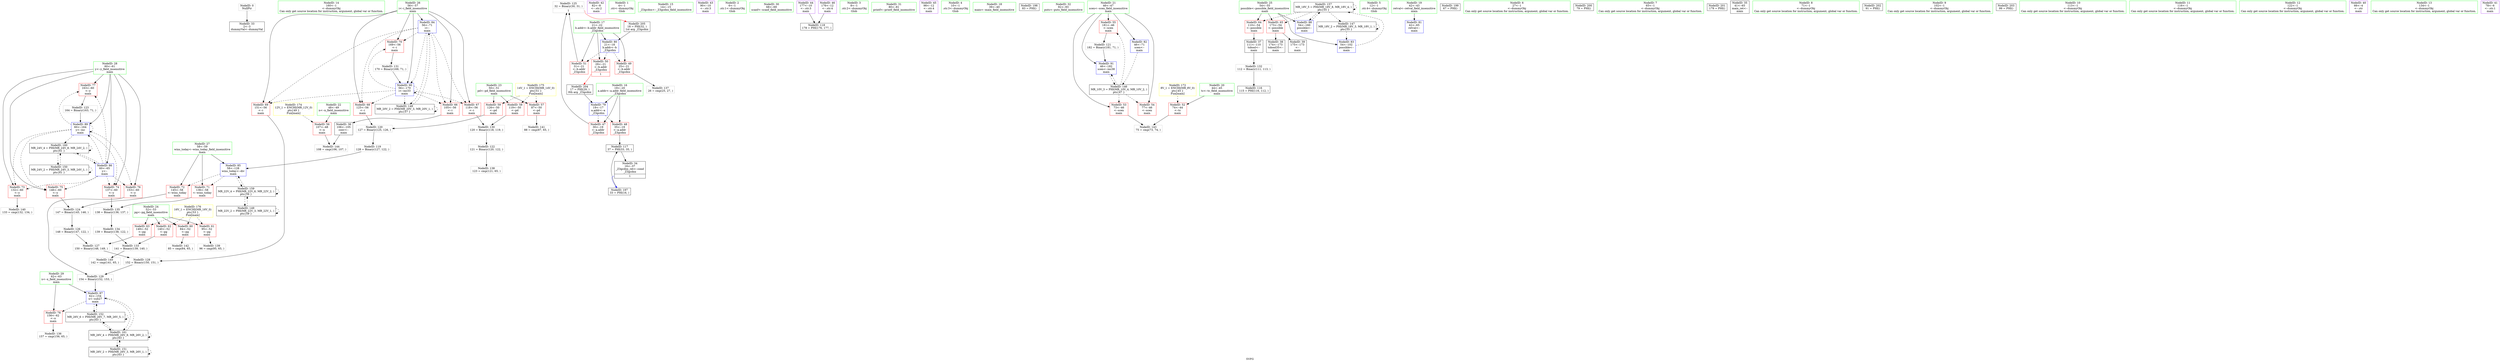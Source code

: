 digraph "SVFG" {
	label="SVFG";

	Node0x55a223b81300 [shape=record,color=grey,label="{NodeID: 0\nNullPtr}"];
	Node0x55a223b81300 -> Node0x55a223b9ca00[style=solid];
	Node0x55a223b90a90 [shape=record,color=green,label="{NodeID: 14\n160\<--1\n\<--dummyObj\nCan only get source location for instruction, argument, global var or function.}"];
	Node0x55a223b9c590 [shape=record,color=green,label="{NodeID: 28\n60\<--61\ny\<--y_field_insensitive\nmain\n}"];
	Node0x55a223b9c590 -> Node0x55a223b9fad0[style=solid];
	Node0x55a223b9c590 -> Node0x55a223b9fba0[style=solid];
	Node0x55a223b9c590 -> Node0x55a223b9fc70[style=solid];
	Node0x55a223b9c590 -> Node0x55a223b9fd40[style=solid];
	Node0x55a223b9c590 -> Node0x55a223b9fe10[style=solid];
	Node0x55a223b9c590 -> Node0x55a223ba0560[style=solid];
	Node0x55a223b9c590 -> Node0x55a223ba07d0[style=solid];
	Node0x55a223b9e010 [shape=record,color=grey,label="{NodeID: 125\n32 = Binary(30, 31, )\n|{<s0>1}}"];
	Node0x55a223b9e010:s0 -> Node0x55a223bbfee0[style=solid,color=red];
	Node0x55a223b9d180 [shape=record,color=purple,label="{NodeID: 42\n82\<--8\n\<--.str.2\nmain\n}"];
	Node0x55a223ba5fa0 [shape=record,color=grey,label="{NodeID: 139\n96 = cmp(95, 65, )\n}"];
	Node0x55a223b9ed00 [shape=record,color=red,label="{NodeID: 56\n107\<--48\n\<--n\nmain\n}"];
	Node0x55a223b9ed00 -> Node0x55a223ba6720[style=solid];
	Node0x55a223b9f860 [shape=record,color=red,label="{NodeID: 70\n169\<--56\n\<--i\nmain\n}"];
	Node0x55a223b9f860 -> Node0x55a223ba53a0[style=solid];
	Node0x55a223ba03c0 [shape=record,color=blue,label="{NodeID: 84\n56\<--71\ni\<--\nmain\n}"];
	Node0x55a223ba03c0 -> Node0x55a223b9f520[style=dashed];
	Node0x55a223ba03c0 -> Node0x55a223b9f5f0[style=dashed];
	Node0x55a223ba03c0 -> Node0x55a223b9f6c0[style=dashed];
	Node0x55a223ba03c0 -> Node0x55a223b9f790[style=dashed];
	Node0x55a223ba03c0 -> Node0x55a223b9f860[style=dashed];
	Node0x55a223ba03c0 -> Node0x55a223ba08a0[style=dashed];
	Node0x55a223ba03c0 -> Node0x55a223babd60[style=dashed];
	Node0x55a223b81240 [shape=record,color=green,label="{NodeID: 1\n4\<--1\n.str\<--dummyObj\nGlob }"];
	Node0x55a223b90390 [shape=record,color=green,label="{NodeID: 15\n14\<--15\n_Z3gcdxx\<--_Z3gcdxx_field_insensitive\n}"];
	Node0x55a223b9c660 [shape=record,color=green,label="{NodeID: 29\n62\<--63\nx\<--x_field_insensitive\nmain\n}"];
	Node0x55a223b9c660 -> Node0x55a223b9fee0[style=solid];
	Node0x55a223b9c660 -> Node0x55a223ba0630[style=solid];
	Node0x55a223b9e190 [shape=record,color=grey,label="{NodeID: 126\n148 = Binary(147, 122, )\n}"];
	Node0x55a223b9e190 -> Node0x55a223b9e310[style=solid];
	Node0x55a223b9d250 [shape=record,color=purple,label="{NodeID: 43\n90\<--10\n\<--.str.3\nmain\n}"];
	Node0x55a223ba6120 [shape=record,color=grey,label="{NodeID: 140\n133 = cmp(132, 134, )\n}"];
	Node0x55a223b9edd0 [shape=record,color=red,label="{NodeID: 57\n87\<--50\n\<--pd\nmain\n}"];
	Node0x55a223b9edd0 -> Node0x55a223ba62a0[style=solid];
	Node0x55a223b9f930 [shape=record,color=red,label="{NodeID: 71\n136\<--58\n\<--wins_today\nmain\n}"];
	Node0x55a223b9f930 -> Node0x55a223ba59a0[style=solid];
	Node0x55a223ba0490 [shape=record,color=blue,label="{NodeID: 85\n58\<--128\nwins_today\<--div\nmain\n}"];
	Node0x55a223ba0490 -> Node0x55a223b9f930[style=dashed];
	Node0x55a223ba0490 -> Node0x55a223b9fa00[style=dashed];
	Node0x55a223ba0490 -> Node0x55a223baf460[style=dashed];
	Node0x55a223b8fec0 [shape=record,color=green,label="{NodeID: 2\n6\<--1\n.str.1\<--dummyObj\nGlob }"];
	Node0x55a223b90490 [shape=record,color=green,label="{NodeID: 16\n19\<--20\na.addr\<--a.addr_field_insensitive\n_Z3gcdxx\n}"];
	Node0x55a223b90490 -> Node0x55a223b9d590[style=solid];
	Node0x55a223b90490 -> Node0x55a223b9e680[style=solid];
	Node0x55a223b90490 -> Node0x55a223b9ffb0[style=solid];
	Node0x55a223b9c730 [shape=record,color=green,label="{NodeID: 30\n68\<--69\nscanf\<--scanf_field_insensitive\n}"];
	Node0x55a223b9e310 [shape=record,color=grey,label="{NodeID: 127\n150 = Binary(148, 149, )\n}"];
	Node0x55a223b9e310 -> Node0x55a223b9e490[style=solid];
	Node0x55a223b9d320 [shape=record,color=purple,label="{NodeID: 44\n177\<--10\n\<--.str.3\nmain\n}"];
	Node0x55a223b9d320 -> Node0x55a223ba33f0[style=solid];
	Node0x55a223ba62a0 [shape=record,color=grey,label="{NodeID: 141\n88 = cmp(87, 65, )\n}"];
	Node0x55a223b9eea0 [shape=record,color=red,label="{NodeID: 58\n119\<--50\n\<--pd\nmain\n}"];
	Node0x55a223b9eea0 -> Node0x55a223ba5220[style=solid];
	Node0x55a223b9fa00 [shape=record,color=red,label="{NodeID: 72\n145\<--58\n\<--wins_today\nmain\n}"];
	Node0x55a223b9fa00 -> Node0x55a223b9de90[style=solid];
	Node0x55a223ba0560 [shape=record,color=blue,label="{NodeID: 86\n60\<--65\ny\<--\nmain\n}"];
	Node0x55a223ba0560 -> Node0x55a223b9fad0[style=dashed];
	Node0x55a223ba0560 -> Node0x55a223b9fba0[style=dashed];
	Node0x55a223ba0560 -> Node0x55a223b9fc70[style=dashed];
	Node0x55a223ba0560 -> Node0x55a223b9fd40[style=dashed];
	Node0x55a223ba0560 -> Node0x55a223b9fe10[style=dashed];
	Node0x55a223ba0560 -> Node0x55a223ba07d0[style=dashed];
	Node0x55a223ba0560 -> Node0x55a223baf960[style=dashed];
	Node0x55a223b813f0 [shape=record,color=green,label="{NodeID: 3\n8\<--1\n.str.2\<--dummyObj\nGlob }"];
	Node0x55a223b9bd70 [shape=record,color=green,label="{NodeID: 17\n21\<--22\nb.addr\<--b.addr_field_insensitive\n_Z3gcdxx\n}"];
	Node0x55a223b9bd70 -> Node0x55a223b9e750[style=solid];
	Node0x55a223b9bd70 -> Node0x55a223b9e820[style=solid];
	Node0x55a223b9bd70 -> Node0x55a223b9e8f0[style=solid];
	Node0x55a223b9bd70 -> Node0x55a223ba0080[style=solid];
	Node0x55a223bbf2a0 [shape=record,color=black,label="{NodeID: 197\n33 = PHI(16, )\n}"];
	Node0x55a223bbf2a0 -> Node0x55a223ba2e50[style=solid];
	Node0x55a223b9c800 [shape=record,color=green,label="{NodeID: 31\n80\<--81\nprintf\<--printf_field_insensitive\n}"];
	Node0x55a223b9e490 [shape=record,color=grey,label="{NodeID: 128\n152 = Binary(150, 151, )\n}"];
	Node0x55a223b9e490 -> Node0x55a223ba50e0[style=solid];
	Node0x55a223b9d3f0 [shape=record,color=purple,label="{NodeID: 45\n98\<--12\n\<--.str.4\nmain\n}"];
	Node0x55a223ba6420 [shape=record,color=grey,label="{NodeID: 142\n85 = cmp(84, 65, )\n}"];
	Node0x55a223b9ef70 [shape=record,color=red,label="{NodeID: 59\n126\<--50\n\<--pd\nmain\n}"];
	Node0x55a223b9ef70 -> Node0x55a223ba3b10[style=solid];
	Node0x55a223b9fad0 [shape=record,color=red,label="{NodeID: 73\n132\<--60\n\<--y\nmain\n}"];
	Node0x55a223b9fad0 -> Node0x55a223ba6120[style=solid];
	Node0x55a223ba0630 [shape=record,color=blue,label="{NodeID: 87\n62\<--154\nx\<--sub27\nmain\n}"];
	Node0x55a223ba0630 -> Node0x55a223b9fee0[style=dashed];
	Node0x55a223ba0630 -> Node0x55a223bad160[style=dashed];
	Node0x55a223ba0630 -> Node0x55a223bafe60[style=dashed];
	Node0x55a223b824d0 [shape=record,color=green,label="{NodeID: 4\n10\<--1\n.str.3\<--dummyObj\nGlob }"];
	Node0x55a223b9be00 [shape=record,color=green,label="{NodeID: 18\n39\<--40\nmain\<--main_field_insensitive\n}"];
	Node0x55a223bbf370 [shape=record,color=black,label="{NodeID: 198\n83 = PHI()\n}"];
	Node0x55a223b9c900 [shape=record,color=green,label="{NodeID: 32\n92\<--93\nputs\<--puts_field_insensitive\n}"];
	Node0x55a223ba50e0 [shape=record,color=grey,label="{NodeID: 129\n154 = Binary(152, 153, )\n}"];
	Node0x55a223ba50e0 -> Node0x55a223ba0630[style=solid];
	Node0x55a223b9d4c0 [shape=record,color=purple,label="{NodeID: 46\n176\<--12\n\<--.str.4\nmain\n}"];
	Node0x55a223b9d4c0 -> Node0x55a223ba33f0[style=solid];
	Node0x55a223ba65a0 [shape=record,color=grey,label="{NodeID: 143\n75 = cmp(73, 74, )\n}"];
	Node0x55a223b9f040 [shape=record,color=red,label="{NodeID: 60\n84\<--52\n\<--pg\nmain\n}"];
	Node0x55a223b9f040 -> Node0x55a223ba6420[style=solid];
	Node0x55a223baea60 [shape=record,color=black,label="{NodeID: 157\nMR_18V_5 = PHI(MR_18V_8, MR_18V_4, )\npts\{55 \}\n}"];
	Node0x55a223baea60 -> Node0x55a223b9f380[style=dashed];
	Node0x55a223baea60 -> Node0x55a223b9f450[style=dashed];
	Node0x55a223baea60 -> Node0x55a223ba0700[style=dashed];
	Node0x55a223baea60 -> Node0x55a223bab860[style=dashed];
	Node0x55a223baea60 -> Node0x55a223baea60[style=dashed];
	Node0x55a223b9fba0 [shape=record,color=red,label="{NodeID: 74\n137\<--60\n\<--y\nmain\n}"];
	Node0x55a223b9fba0 -> Node0x55a223ba59a0[style=solid];
	Node0x55a223ba0700 [shape=record,color=blue,label="{NodeID: 88\n54\<--160\npossible\<--\nmain\n}"];
	Node0x55a223ba0700 -> Node0x55a223baea60[style=dashed];
	Node0x55a223b8fd40 [shape=record,color=green,label="{NodeID: 5\n12\<--1\n.str.4\<--dummyObj\nGlob }"];
	Node0x55a223b9bf00 [shape=record,color=green,label="{NodeID: 19\n42\<--43\nretval\<--retval_field_insensitive\nmain\n}"];
	Node0x55a223b9bf00 -> Node0x55a223ba0150[style=solid];
	Node0x55a223bbf440 [shape=record,color=black,label="{NodeID: 199\n67 = PHI()\n}"];
	Node0x55a223ba28b0 [shape=record,color=black,label="{NodeID: 116\n115 = PHI(116, 112, )\n}"];
	Node0x55a223b9ca00 [shape=record,color=black,label="{NodeID: 33\n2\<--3\ndummyVal\<--dummyVal\n}"];
	Node0x55a223ba5220 [shape=record,color=grey,label="{NodeID: 130\n120 = Binary(118, 119, )\n}"];
	Node0x55a223ba5220 -> Node0x55a223ba3e10[style=solid];
	Node0x55a223b9d590 [shape=record,color=red,label="{NodeID: 47\n30\<--19\n\<--a.addr\n_Z3gcdxx\n}"];
	Node0x55a223b9d590 -> Node0x55a223b9e010[style=solid];
	Node0x55a223ba6720 [shape=record,color=grey,label="{NodeID: 144\n108 = cmp(106, 107, )\n}"];
	Node0x55a223b9f110 [shape=record,color=red,label="{NodeID: 61\n95\<--52\n\<--pg\nmain\n}"];
	Node0x55a223b9f110 -> Node0x55a223ba5fa0[style=solid];
	Node0x55a223b9fc70 [shape=record,color=red,label="{NodeID: 75\n146\<--60\n\<--y\nmain\n}"];
	Node0x55a223b9fc70 -> Node0x55a223b9de90[style=solid];
	Node0x55a223bb3b80 [shape=record,color=yellow,style=double,label="{NodeID: 172\n8V_1 = ENCHI(MR_8V_0)\npts\{45 \}\nFun[main]}"];
	Node0x55a223bb3b80 -> Node0x55a223b9e9c0[style=dashed];
	Node0x55a223ba07d0 [shape=record,color=blue,label="{NodeID: 89\n60\<--164\ny\<--inc\nmain\n}"];
	Node0x55a223ba07d0 -> Node0x55a223b9fad0[style=dashed];
	Node0x55a223ba07d0 -> Node0x55a223b9fba0[style=dashed];
	Node0x55a223ba07d0 -> Node0x55a223b9fc70[style=dashed];
	Node0x55a223ba07d0 -> Node0x55a223b9fd40[style=dashed];
	Node0x55a223ba07d0 -> Node0x55a223b9fe10[style=dashed];
	Node0x55a223ba07d0 -> Node0x55a223ba07d0[style=dashed];
	Node0x55a223ba07d0 -> Node0x55a223baf960[style=dashed];
	Node0x55a223b8fdd0 [shape=record,color=green,label="{NodeID: 6\n27\<--1\n\<--dummyObj\nCan only get source location for instruction, argument, global var or function.}"];
	Node0x55a223b90600 [shape=record,color=green,label="{NodeID: 20\n44\<--45\ntc\<--tc_field_insensitive\nmain\n}"];
	Node0x55a223b90600 -> Node0x55a223b9e9c0[style=solid];
	Node0x55a223bbf510 [shape=record,color=black,label="{NodeID: 200\n79 = PHI()\n}"];
	Node0x55a223ba2e50 [shape=record,color=black,label="{NodeID: 117\n37 = PHI(33, 35, )\n}"];
	Node0x55a223ba2e50 -> Node0x55a223b9cb00[style=solid];
	Node0x55a223b9cb00 [shape=record,color=black,label="{NodeID: 34\n16\<--37\n_Z3gcdxx_ret\<--cond\n_Z3gcdxx\n|{<s0>1}}"];
	Node0x55a223b9cb00:s0 -> Node0x55a223bbf2a0[style=solid,color=blue];
	Node0x55a223ba53a0 [shape=record,color=grey,label="{NodeID: 131\n170 = Binary(169, 71, )\n}"];
	Node0x55a223ba53a0 -> Node0x55a223ba08a0[style=solid];
	Node0x55a223b9e680 [shape=record,color=red,label="{NodeID: 48\n35\<--19\n\<--a.addr\n_Z3gcdxx\n}"];
	Node0x55a223b9e680 -> Node0x55a223ba2e50[style=solid];
	Node0x55a223ba68a0 [shape=record,color=grey,label="{NodeID: 145\n142 = cmp(141, 65, )\n}"];
	Node0x55a223b9f1e0 [shape=record,color=red,label="{NodeID: 62\n140\<--52\n\<--pg\nmain\n}"];
	Node0x55a223b9f1e0 -> Node0x55a223ba56a0[style=solid];
	Node0x55a223baf460 [shape=record,color=black,label="{NodeID: 159\nMR_22V_4 = PHI(MR_22V_6, MR_22V_2, )\npts\{59 \}\n}"];
	Node0x55a223baf460 -> Node0x55a223ba0490[style=dashed];
	Node0x55a223baf460 -> Node0x55a223bac260[style=dashed];
	Node0x55a223baf460 -> Node0x55a223baf460[style=dashed];
	Node0x55a223b9fd40 [shape=record,color=red,label="{NodeID: 76\n153\<--60\n\<--y\nmain\n}"];
	Node0x55a223b9fd40 -> Node0x55a223ba50e0[style=solid];
	Node0x55a223ba08a0 [shape=record,color=blue,label="{NodeID: 90\n56\<--170\ni\<--inc33\nmain\n}"];
	Node0x55a223ba08a0 -> Node0x55a223b9f520[style=dashed];
	Node0x55a223ba08a0 -> Node0x55a223b9f5f0[style=dashed];
	Node0x55a223ba08a0 -> Node0x55a223b9f6c0[style=dashed];
	Node0x55a223ba08a0 -> Node0x55a223b9f790[style=dashed];
	Node0x55a223ba08a0 -> Node0x55a223b9f860[style=dashed];
	Node0x55a223ba08a0 -> Node0x55a223ba08a0[style=dashed];
	Node0x55a223ba08a0 -> Node0x55a223babd60[style=dashed];
	Node0x55a223b9ba30 [shape=record,color=green,label="{NodeID: 7\n65\<--1\n\<--dummyObj\nCan only get source location for instruction, argument, global var or function.}"];
	Node0x55a223b906d0 [shape=record,color=green,label="{NodeID: 21\n46\<--47\nscen\<--scen_field_insensitive\nmain\n}"];
	Node0x55a223b906d0 -> Node0x55a223b9ea90[style=solid];
	Node0x55a223b906d0 -> Node0x55a223b9eb60[style=solid];
	Node0x55a223b906d0 -> Node0x55a223b9ec30[style=solid];
	Node0x55a223b906d0 -> Node0x55a223ba0220[style=solid];
	Node0x55a223b906d0 -> Node0x55a223ba0970[style=solid];
	Node0x55a223bbf5e0 [shape=record,color=black,label="{NodeID: 201\n179 = PHI()\n}"];
	Node0x55a223ba33f0 [shape=record,color=black,label="{NodeID: 118\n178 = PHI(176, 177, )\n}"];
	Node0x55a223b9cbd0 [shape=record,color=black,label="{NodeID: 35\n41\<--65\nmain_ret\<--\nmain\n}"];
	Node0x55a223ba5520 [shape=record,color=grey,label="{NodeID: 132\n112 = Binary(111, 113, )\n}"];
	Node0x55a223ba5520 -> Node0x55a223ba28b0[style=solid];
	Node0x55a223b9e750 [shape=record,color=red,label="{NodeID: 49\n25\<--21\n\<--b.addr\n_Z3gcdxx\n}"];
	Node0x55a223b9e750 -> Node0x55a223ba5ca0[style=solid];
	Node0x55a223bab360 [shape=record,color=black,label="{NodeID: 146\nMR_10V_3 = PHI(MR_10V_4, MR_10V_2, )\npts\{47 \}\n}"];
	Node0x55a223bab360 -> Node0x55a223b9ea90[style=dashed];
	Node0x55a223bab360 -> Node0x55a223b9eb60[style=dashed];
	Node0x55a223bab360 -> Node0x55a223b9ec30[style=dashed];
	Node0x55a223bab360 -> Node0x55a223ba0970[style=dashed];
	Node0x55a223b9f2b0 [shape=record,color=red,label="{NodeID: 63\n149\<--52\n\<--pg\nmain\n}"];
	Node0x55a223b9f2b0 -> Node0x55a223b9e310[style=solid];
	Node0x55a223baf960 [shape=record,color=black,label="{NodeID: 160\nMR_24V_4 = PHI(MR_24V_8, MR_24V_2, )\npts\{61 \}\n}"];
	Node0x55a223baf960 -> Node0x55a223ba0560[style=dashed];
	Node0x55a223baf960 -> Node0x55a223bac760[style=dashed];
	Node0x55a223baf960 -> Node0x55a223baf960[style=dashed];
	Node0x55a223b9fe10 [shape=record,color=red,label="{NodeID: 77\n163\<--60\n\<--y\nmain\n}"];
	Node0x55a223b9fe10 -> Node0x55a223ba3f90[style=solid];
	Node0x55a223bb3d40 [shape=record,color=yellow,style=double,label="{NodeID: 174\n12V_1 = ENCHI(MR_12V_0)\npts\{49 \}\nFun[main]}"];
	Node0x55a223bb3d40 -> Node0x55a223b9ed00[style=dashed];
	Node0x55a223ba0970 [shape=record,color=blue,label="{NodeID: 91\n46\<--182\nscen\<--inc38\nmain\n}"];
	Node0x55a223ba0970 -> Node0x55a223bab360[style=dashed];
	Node0x55a223b9bac0 [shape=record,color=green,label="{NodeID: 8\n71\<--1\n\<--dummyObj\nCan only get source location for instruction, argument, global var or function.}"];
	Node0x55a223b907a0 [shape=record,color=green,label="{NodeID: 22\n48\<--49\nn\<--n_field_insensitive\nmain\n}"];
	Node0x55a223b907a0 -> Node0x55a223b9ed00[style=solid];
	Node0x55a223bbfb20 [shape=record,color=black,label="{NodeID: 202\n91 = PHI()\n}"];
	Node0x55a223ba3990 [shape=record,color=grey,label="{NodeID: 119\n128 = Binary(127, 122, )\n}"];
	Node0x55a223ba3990 -> Node0x55a223ba0490[style=solid];
	Node0x55a223b9cca0 [shape=record,color=black,label="{NodeID: 36\n106\<--105\nconv\<--\nmain\n}"];
	Node0x55a223b9cca0 -> Node0x55a223ba6720[style=solid];
	Node0x55a223ba56a0 [shape=record,color=grey,label="{NodeID: 133\n141 = Binary(139, 140, )\n}"];
	Node0x55a223ba56a0 -> Node0x55a223ba68a0[style=solid];
	Node0x55a223b9e820 [shape=record,color=red,label="{NodeID: 50\n29\<--21\n\<--b.addr\n_Z3gcdxx\n|{<s0>1}}"];
	Node0x55a223b9e820:s0 -> Node0x55a223bbfcf0[style=solid,color=red];
	Node0x55a223bab860 [shape=record,color=black,label="{NodeID: 147\nMR_18V_2 = PHI(MR_18V_3, MR_18V_1, )\npts\{55 \}\n}"];
	Node0x55a223bab860 -> Node0x55a223ba02f0[style=dashed];
	Node0x55a223bab860 -> Node0x55a223bab860[style=dashed];
	Node0x55a223b9f380 [shape=record,color=red,label="{NodeID: 64\n110\<--54\n\<--possible\nmain\n}"];
	Node0x55a223b9f380 -> Node0x55a223b9cd70[style=solid];
	Node0x55a223bafe60 [shape=record,color=black,label="{NodeID: 161\nMR_26V_4 = PHI(MR_26V_9, MR_26V_2, )\npts\{63 \}\n}"];
	Node0x55a223bafe60 -> Node0x55a223ba0630[style=dashed];
	Node0x55a223bafe60 -> Node0x55a223bacc60[style=dashed];
	Node0x55a223bafe60 -> Node0x55a223bad160[style=dashed];
	Node0x55a223bafe60 -> Node0x55a223bafe60[style=dashed];
	Node0x55a223b9fee0 [shape=record,color=red,label="{NodeID: 78\n156\<--62\n\<--x\nmain\n}"];
	Node0x55a223b9fee0 -> Node0x55a223ba5b20[style=solid];
	Node0x55a223bb3e20 [shape=record,color=yellow,style=double,label="{NodeID: 175\n14V_1 = ENCHI(MR_14V_0)\npts\{51 \}\nFun[main]}"];
	Node0x55a223bb3e20 -> Node0x55a223b9edd0[style=dashed];
	Node0x55a223bb3e20 -> Node0x55a223b9eea0[style=dashed];
	Node0x55a223bb3e20 -> Node0x55a223b9ef70[style=dashed];
	Node0x55a223b8fa40 [shape=record,color=green,label="{NodeID: 9\n102\<--1\n\<--dummyObj\nCan only get source location for instruction, argument, global var or function.}"];
	Node0x55a223b90870 [shape=record,color=green,label="{NodeID: 23\n50\<--51\npd\<--pd_field_insensitive\nmain\n}"];
	Node0x55a223b90870 -> Node0x55a223b9edd0[style=solid];
	Node0x55a223b90870 -> Node0x55a223b9eea0[style=solid];
	Node0x55a223b90870 -> Node0x55a223b9ef70[style=solid];
	Node0x55a223bbfbf0 [shape=record,color=black,label="{NodeID: 203\n99 = PHI()\n}"];
	Node0x55a223ba3b10 [shape=record,color=grey,label="{NodeID: 120\n127 = Binary(125, 126, )\n}"];
	Node0x55a223ba3b10 -> Node0x55a223ba3990[style=solid];
	Node0x55a223b9cd70 [shape=record,color=black,label="{NodeID: 37\n111\<--110\ntobool\<--\nmain\n}"];
	Node0x55a223b9cd70 -> Node0x55a223ba5520[style=solid];
	Node0x55a223ba5820 [shape=record,color=grey,label="{NodeID: 134\n139 = Binary(138, 122, )\n}"];
	Node0x55a223ba5820 -> Node0x55a223ba56a0[style=solid];
	Node0x55a223b9e8f0 [shape=record,color=red,label="{NodeID: 51\n31\<--21\n\<--b.addr\n_Z3gcdxx\n}"];
	Node0x55a223b9e8f0 -> Node0x55a223b9e010[style=solid];
	Node0x55a223babd60 [shape=record,color=black,label="{NodeID: 148\nMR_20V_2 = PHI(MR_20V_3, MR_20V_1, )\npts\{57 \}\n}"];
	Node0x55a223babd60 -> Node0x55a223ba03c0[style=dashed];
	Node0x55a223babd60 -> Node0x55a223babd60[style=dashed];
	Node0x55a223b9f450 [shape=record,color=red,label="{NodeID: 65\n173\<--54\n\<--possible\nmain\n}"];
	Node0x55a223b9f450 -> Node0x55a223b9ce40[style=solid];
	Node0x55a223b9f450 -> Node0x55a223b9cf10[style=solid];
	Node0x55a223b9ffb0 [shape=record,color=blue,label="{NodeID: 79\n19\<--17\na.addr\<--a\n_Z3gcdxx\n}"];
	Node0x55a223b9ffb0 -> Node0x55a223b9d590[style=dashed];
	Node0x55a223b9ffb0 -> Node0x55a223b9e680[style=dashed];
	Node0x55a223bb3f00 [shape=record,color=yellow,style=double,label="{NodeID: 176\n16V_1 = ENCHI(MR_16V_0)\npts\{53 \}\nFun[main]}"];
	Node0x55a223bb3f00 -> Node0x55a223b9f040[style=dashed];
	Node0x55a223bb3f00 -> Node0x55a223b9f110[style=dashed];
	Node0x55a223bb3f00 -> Node0x55a223b9f1e0[style=dashed];
	Node0x55a223bb3f00 -> Node0x55a223b9f2b0[style=dashed];
	Node0x55a223b8fad0 [shape=record,color=green,label="{NodeID: 10\n113\<--1\n\<--dummyObj\nCan only get source location for instruction, argument, global var or function.}"];
	Node0x55a223b9c350 [shape=record,color=green,label="{NodeID: 24\n52\<--53\npg\<--pg_field_insensitive\nmain\n}"];
	Node0x55a223b9c350 -> Node0x55a223b9f040[style=solid];
	Node0x55a223b9c350 -> Node0x55a223b9f110[style=solid];
	Node0x55a223b9c350 -> Node0x55a223b9f1e0[style=solid];
	Node0x55a223b9c350 -> Node0x55a223b9f2b0[style=solid];
	Node0x55a223bbfcf0 [shape=record,color=black,label="{NodeID: 204\n17 = PHI(29, )\n0th arg _Z3gcdxx }"];
	Node0x55a223bbfcf0 -> Node0x55a223b9ffb0[style=solid];
	Node0x55a223ba3c90 [shape=record,color=grey,label="{NodeID: 121\n182 = Binary(181, 71, )\n}"];
	Node0x55a223ba3c90 -> Node0x55a223ba0970[style=solid];
	Node0x55a223b9ce40 [shape=record,color=black,label="{NodeID: 38\n174\<--173\ntobool35\<--\nmain\n}"];
	Node0x55a223ba59a0 [shape=record,color=grey,label="{NodeID: 135\n138 = Binary(136, 137, )\n}"];
	Node0x55a223ba59a0 -> Node0x55a223ba5820[style=solid];
	Node0x55a223b9e9c0 [shape=record,color=red,label="{NodeID: 52\n74\<--44\n\<--tc\nmain\n}"];
	Node0x55a223b9e9c0 -> Node0x55a223ba65a0[style=solid];
	Node0x55a223bac260 [shape=record,color=black,label="{NodeID: 149\nMR_22V_2 = PHI(MR_22V_3, MR_22V_1, )\npts\{59 \}\n}"];
	Node0x55a223bac260 -> Node0x55a223bac260[style=dashed];
	Node0x55a223bac260 -> Node0x55a223baf460[style=dashed];
	Node0x55a223b9f520 [shape=record,color=red,label="{NodeID: 66\n105\<--56\n\<--i\nmain\n}"];
	Node0x55a223b9f520 -> Node0x55a223b9cca0[style=solid];
	Node0x55a223ba0080 [shape=record,color=blue,label="{NodeID: 80\n21\<--18\nb.addr\<--b\n_Z3gcdxx\n}"];
	Node0x55a223ba0080 -> Node0x55a223b9e750[style=dashed];
	Node0x55a223ba0080 -> Node0x55a223b9e820[style=dashed];
	Node0x55a223ba0080 -> Node0x55a223b9e8f0[style=dashed];
	Node0x55a223b90de0 [shape=record,color=green,label="{NodeID: 11\n116\<--1\n\<--dummyObj\nCan only get source location for instruction, argument, global var or function.}"];
	Node0x55a223b9c3e0 [shape=record,color=green,label="{NodeID: 25\n54\<--55\npossible\<--possible_field_insensitive\nmain\n}"];
	Node0x55a223b9c3e0 -> Node0x55a223b9f380[style=solid];
	Node0x55a223b9c3e0 -> Node0x55a223b9f450[style=solid];
	Node0x55a223b9c3e0 -> Node0x55a223ba02f0[style=solid];
	Node0x55a223b9c3e0 -> Node0x55a223ba0700[style=solid];
	Node0x55a223bbfee0 [shape=record,color=black,label="{NodeID: 205\n18 = PHI(32, )\n1st arg _Z3gcdxx }"];
	Node0x55a223bbfee0 -> Node0x55a223ba0080[style=solid];
	Node0x55a223ba3e10 [shape=record,color=grey,label="{NodeID: 122\n121 = Binary(120, 122, )\n}"];
	Node0x55a223ba3e10 -> Node0x55a223ba5e20[style=solid];
	Node0x55a223b9cf10 [shape=record,color=black,label="{NodeID: 39\n175\<--173\n\<--\nmain\n}"];
	Node0x55a223ba5b20 [shape=record,color=grey,label="{NodeID: 136\n157 = cmp(156, 65, )\n}"];
	Node0x55a223b9ea90 [shape=record,color=red,label="{NodeID: 53\n73\<--46\n\<--scen\nmain\n}"];
	Node0x55a223b9ea90 -> Node0x55a223ba65a0[style=solid];
	Node0x55a223bac760 [shape=record,color=black,label="{NodeID: 150\nMR_24V_2 = PHI(MR_24V_3, MR_24V_1, )\npts\{61 \}\n}"];
	Node0x55a223bac760 -> Node0x55a223bac760[style=dashed];
	Node0x55a223bac760 -> Node0x55a223baf960[style=dashed];
	Node0x55a223b9f5f0 [shape=record,color=red,label="{NodeID: 67\n118\<--56\n\<--i\nmain\n}"];
	Node0x55a223b9f5f0 -> Node0x55a223ba5220[style=solid];
	Node0x55a223ba0150 [shape=record,color=blue,label="{NodeID: 81\n42\<--65\nretval\<--\nmain\n}"];
	Node0x55a223b90eb0 [shape=record,color=green,label="{NodeID: 12\n122\<--1\n\<--dummyObj\nCan only get source location for instruction, argument, global var or function.}"];
	Node0x55a223b9c470 [shape=record,color=green,label="{NodeID: 26\n56\<--57\ni\<--i_field_insensitive\nmain\n}"];
	Node0x55a223b9c470 -> Node0x55a223b9f520[style=solid];
	Node0x55a223b9c470 -> Node0x55a223b9f5f0[style=solid];
	Node0x55a223b9c470 -> Node0x55a223b9f6c0[style=solid];
	Node0x55a223b9c470 -> Node0x55a223b9f790[style=solid];
	Node0x55a223b9c470 -> Node0x55a223b9f860[style=solid];
	Node0x55a223b9c470 -> Node0x55a223ba03c0[style=solid];
	Node0x55a223b9c470 -> Node0x55a223ba08a0[style=solid];
	Node0x55a223ba3f90 [shape=record,color=grey,label="{NodeID: 123\n164 = Binary(163, 71, )\n}"];
	Node0x55a223ba3f90 -> Node0x55a223ba07d0[style=solid];
	Node0x55a223b9cfe0 [shape=record,color=purple,label="{NodeID: 40\n66\<--4\n\<--.str\nmain\n}"];
	Node0x55a223ba5ca0 [shape=record,color=grey,label="{NodeID: 137\n26 = cmp(25, 27, )\n}"];
	Node0x55a223b9eb60 [shape=record,color=red,label="{NodeID: 54\n77\<--46\n\<--scen\nmain\n}"];
	Node0x55a223bacc60 [shape=record,color=black,label="{NodeID: 151\nMR_26V_2 = PHI(MR_26V_3, MR_26V_1, )\npts\{63 \}\n}"];
	Node0x55a223bacc60 -> Node0x55a223bacc60[style=dashed];
	Node0x55a223bacc60 -> Node0x55a223bafe60[style=dashed];
	Node0x55a223b9f6c0 [shape=record,color=red,label="{NodeID: 68\n125\<--56\n\<--i\nmain\n}"];
	Node0x55a223b9f6c0 -> Node0x55a223ba3b10[style=solid];
	Node0x55a223ba0220 [shape=record,color=blue,label="{NodeID: 82\n46\<--71\nscen\<--\nmain\n}"];
	Node0x55a223ba0220 -> Node0x55a223bab360[style=dashed];
	Node0x55a223b909c0 [shape=record,color=green,label="{NodeID: 13\n134\<--1\n\<--dummyObj\nCan only get source location for instruction, argument, global var or function.}"];
	Node0x55a223b9c500 [shape=record,color=green,label="{NodeID: 27\n58\<--59\nwins_today\<--wins_today_field_insensitive\nmain\n}"];
	Node0x55a223b9c500 -> Node0x55a223b9f930[style=solid];
	Node0x55a223b9c500 -> Node0x55a223b9fa00[style=solid];
	Node0x55a223b9c500 -> Node0x55a223ba0490[style=solid];
	Node0x55a223b9de90 [shape=record,color=grey,label="{NodeID: 124\n147 = Binary(145, 146, )\n}"];
	Node0x55a223b9de90 -> Node0x55a223b9e190[style=solid];
	Node0x55a223b9d0b0 [shape=record,color=purple,label="{NodeID: 41\n78\<--6\n\<--.str.1\nmain\n}"];
	Node0x55a223ba5e20 [shape=record,color=grey,label="{NodeID: 138\n123 = cmp(121, 65, )\n}"];
	Node0x55a223b9ec30 [shape=record,color=red,label="{NodeID: 55\n181\<--46\n\<--scen\nmain\n}"];
	Node0x55a223b9ec30 -> Node0x55a223ba3c90[style=solid];
	Node0x55a223bad160 [shape=record,color=black,label="{NodeID: 152\nMR_26V_6 = PHI(MR_26V_7, MR_26V_5, )\npts\{63 \}\n}"];
	Node0x55a223bad160 -> Node0x55a223ba0630[style=dashed];
	Node0x55a223bad160 -> Node0x55a223bad160[style=dashed];
	Node0x55a223bad160 -> Node0x55a223bafe60[style=dashed];
	Node0x55a223b9f790 [shape=record,color=red,label="{NodeID: 69\n151\<--56\n\<--i\nmain\n}"];
	Node0x55a223b9f790 -> Node0x55a223b9e490[style=solid];
	Node0x55a223ba02f0 [shape=record,color=blue,label="{NodeID: 83\n54\<--102\npossible\<--\nmain\n}"];
	Node0x55a223ba02f0 -> Node0x55a223baea60[style=dashed];
}
